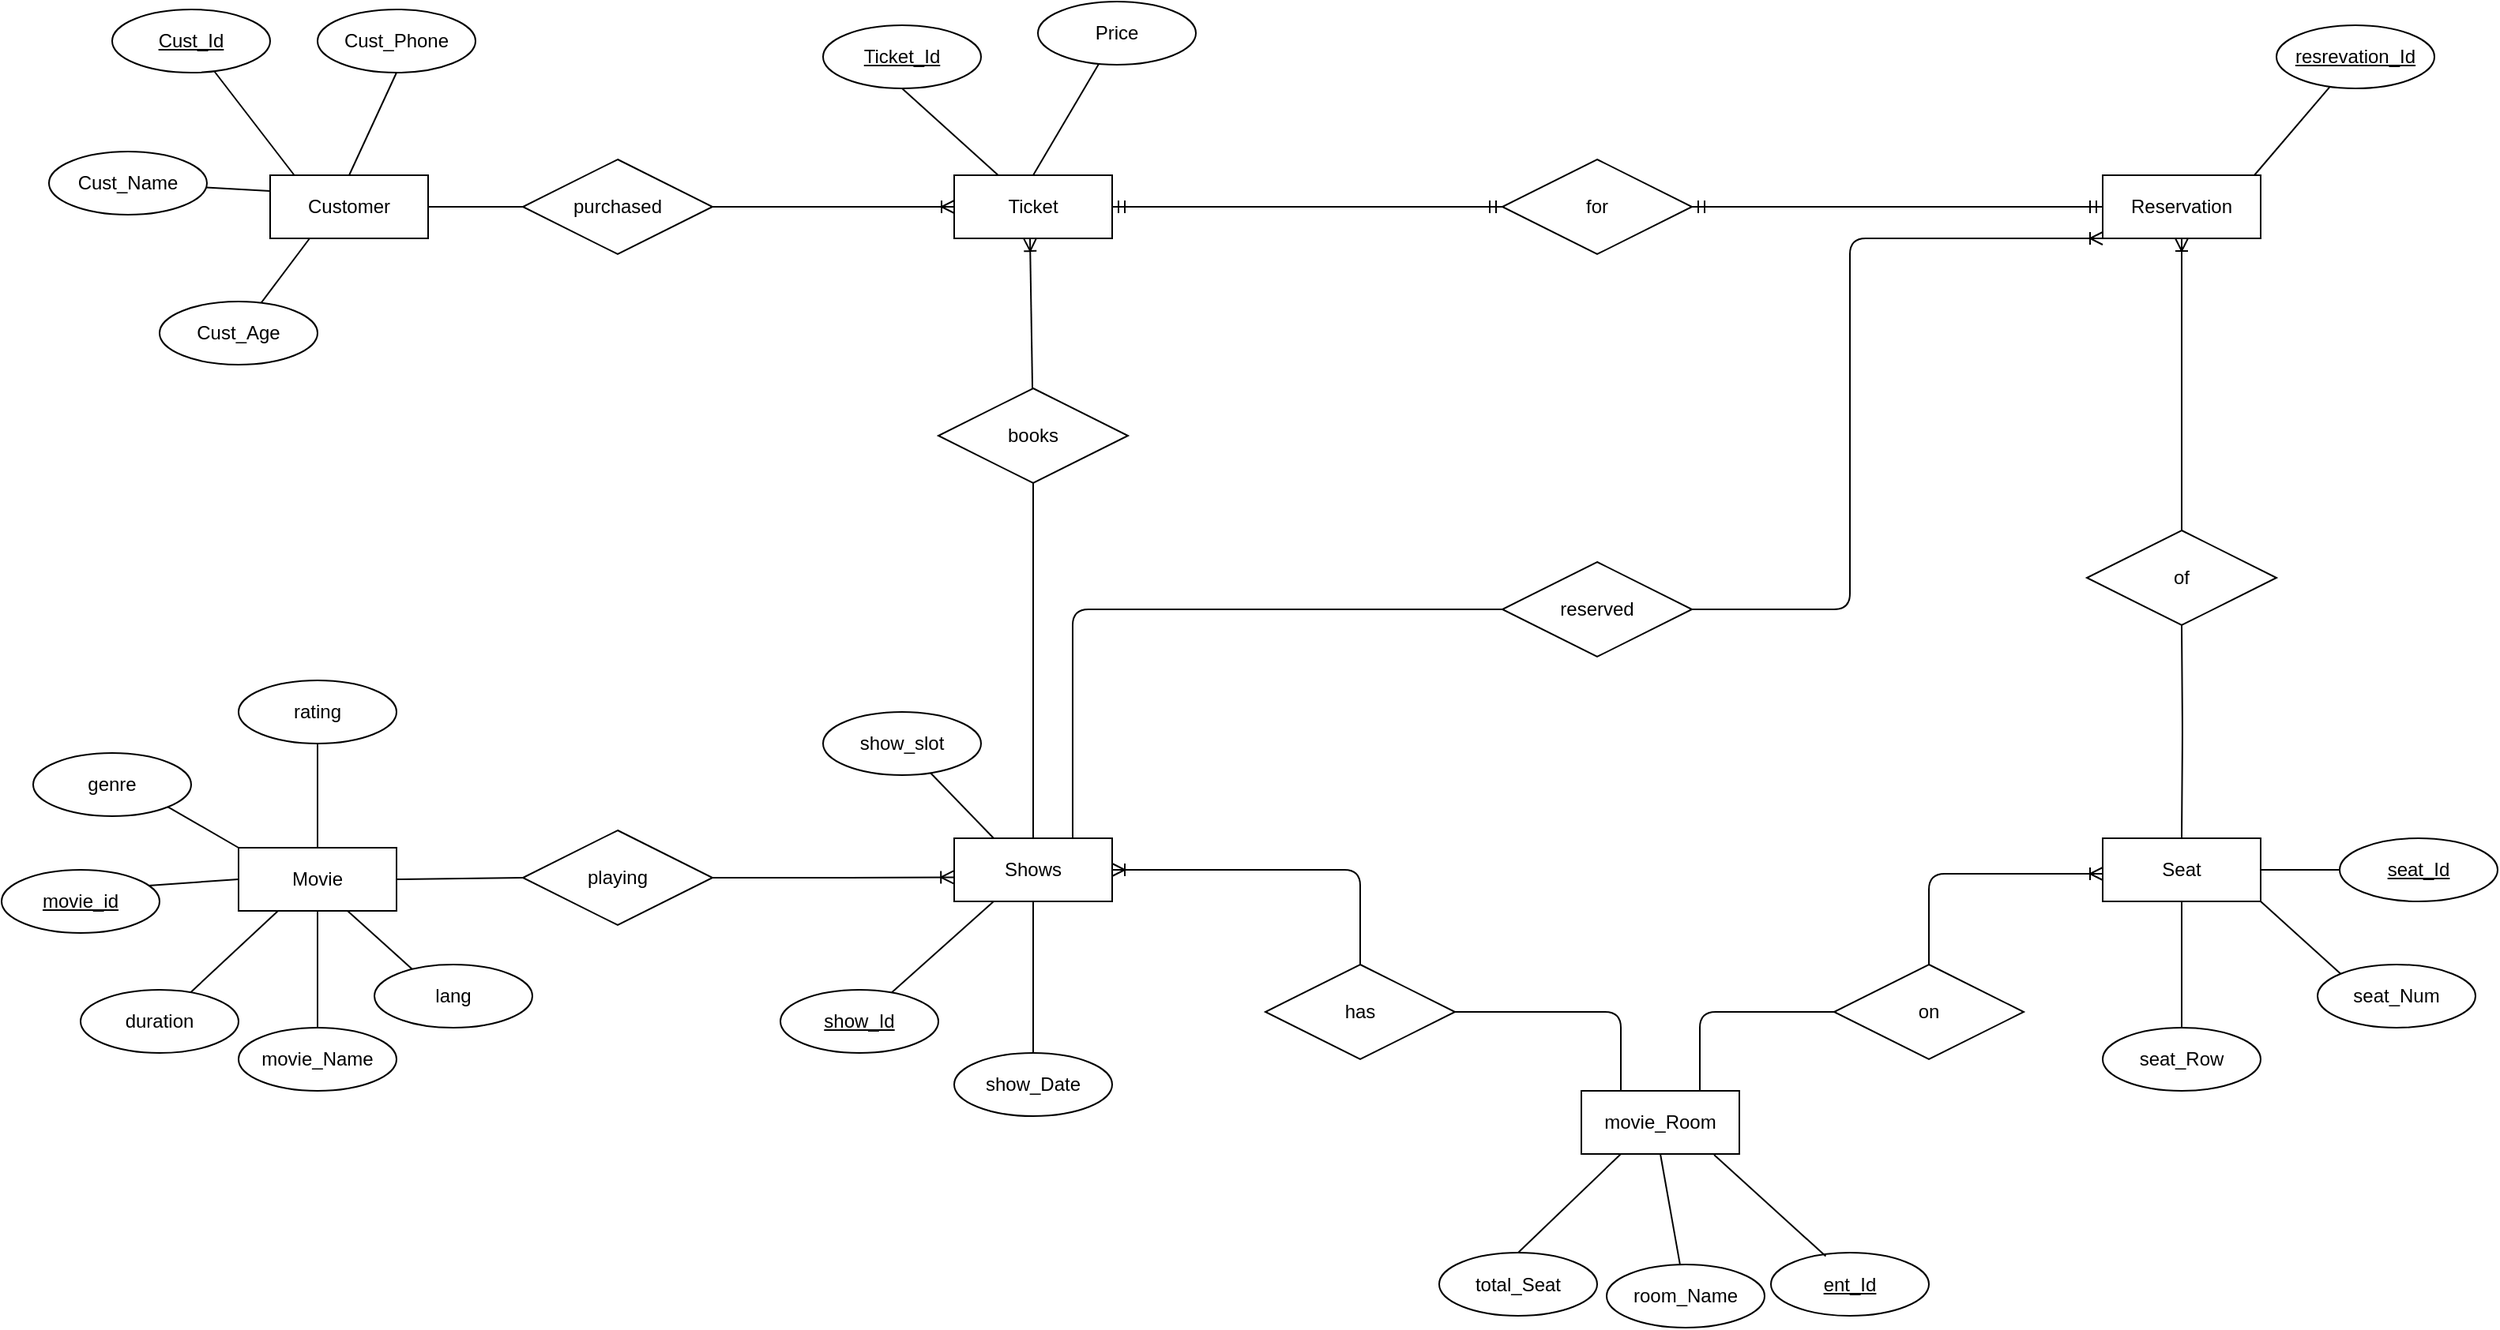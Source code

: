 <mxfile version="13.9.9" type="device"><diagram id="C5RBs43oDa-KdzZeNtuy" name="Page-1"><mxGraphModel dx="2934" dy="2156" grid="1" gridSize="10" guides="1" tooltips="1" connect="1" arrows="1" fold="1" page="1" pageScale="1" pageWidth="827" pageHeight="1169" math="0" shadow="0"><root><mxCell id="WIyWlLk6GJQsqaUBKTNV-0"/><mxCell id="WIyWlLk6GJQsqaUBKTNV-1" parent="WIyWlLk6GJQsqaUBKTNV-0"/><mxCell id="rpTrCafOeSb1Uk_IsaNt-6" value="purchased" style="shape=rhombus;perimeter=rhombusPerimeter;whiteSpace=wrap;html=1;align=center;" parent="WIyWlLk6GJQsqaUBKTNV-1" vertex="1"><mxGeometry x="64" y="-330" width="120" height="60" as="geometry"/></mxCell><mxCell id="rpTrCafOeSb1Uk_IsaNt-8" value="on" style="shape=rhombus;perimeter=rhombusPerimeter;whiteSpace=wrap;html=1;align=center;" parent="WIyWlLk6GJQsqaUBKTNV-1" vertex="1"><mxGeometry x="894" y="180" width="120" height="60" as="geometry"/></mxCell><mxCell id="rpTrCafOeSb1Uk_IsaNt-9" value="books" style="shape=rhombus;perimeter=rhombusPerimeter;whiteSpace=wrap;html=1;align=center;" parent="WIyWlLk6GJQsqaUBKTNV-1" vertex="1"><mxGeometry x="327" y="-185" width="120" height="60" as="geometry"/></mxCell><mxCell id="rpTrCafOeSb1Uk_IsaNt-10" value="of" style="shape=rhombus;perimeter=rhombusPerimeter;whiteSpace=wrap;html=1;align=center;" parent="WIyWlLk6GJQsqaUBKTNV-1" vertex="1"><mxGeometry x="1054" y="-95" width="120" height="60" as="geometry"/></mxCell><mxCell id="rpTrCafOeSb1Uk_IsaNt-12" value="has" style="shape=rhombus;perimeter=rhombusPerimeter;whiteSpace=wrap;html=1;align=center;" parent="WIyWlLk6GJQsqaUBKTNV-1" vertex="1"><mxGeometry x="534" y="180" width="120" height="60" as="geometry"/></mxCell><mxCell id="rpTrCafOeSb1Uk_IsaNt-16" value="Cust_Id" style="ellipse;whiteSpace=wrap;html=1;align=center;fontStyle=4;" parent="WIyWlLk6GJQsqaUBKTNV-1" vertex="1"><mxGeometry x="-196" y="-425" width="100" height="40" as="geometry"/></mxCell><mxCell id="rpTrCafOeSb1Uk_IsaNt-17" value="Cust_Phone" style="ellipse;whiteSpace=wrap;html=1;align=center;" parent="WIyWlLk6GJQsqaUBKTNV-1" vertex="1"><mxGeometry x="-66" y="-425" width="100" height="40" as="geometry"/></mxCell><mxCell id="rpTrCafOeSb1Uk_IsaNt-22" value="Ticket_Id" style="ellipse;whiteSpace=wrap;html=1;align=center;fontStyle=4;" parent="WIyWlLk6GJQsqaUBKTNV-1" vertex="1"><mxGeometry x="254" y="-415" width="100" height="40" as="geometry"/></mxCell><mxCell id="rpTrCafOeSb1Uk_IsaNt-23" value="Price" style="ellipse;whiteSpace=wrap;html=1;align=center;" parent="WIyWlLk6GJQsqaUBKTNV-1" vertex="1"><mxGeometry x="390" y="-430" width="100" height="40" as="geometry"/></mxCell><mxCell id="rpTrCafOeSb1Uk_IsaNt-24" value="show_Id" style="ellipse;whiteSpace=wrap;html=1;align=center;fontStyle=4;" parent="WIyWlLk6GJQsqaUBKTNV-1" vertex="1"><mxGeometry x="227" y="196" width="100" height="40" as="geometry"/></mxCell><mxCell id="rpTrCafOeSb1Uk_IsaNt-31" value="movie_id" style="ellipse;whiteSpace=wrap;html=1;align=center;fontStyle=4;" parent="WIyWlLk6GJQsqaUBKTNV-1" vertex="1"><mxGeometry x="-266" y="120" width="100" height="40" as="geometry"/></mxCell><mxCell id="rpTrCafOeSb1Uk_IsaNt-33" value="duration" style="ellipse;whiteSpace=wrap;html=1;align=center;" parent="WIyWlLk6GJQsqaUBKTNV-1" vertex="1"><mxGeometry x="-216" y="196" width="100" height="40" as="geometry"/></mxCell><mxCell id="rpTrCafOeSb1Uk_IsaNt-35" value="rating" style="ellipse;whiteSpace=wrap;html=1;align=center;" parent="WIyWlLk6GJQsqaUBKTNV-1" vertex="1"><mxGeometry x="-116" width="100" height="40" as="geometry"/></mxCell><mxCell id="rpTrCafOeSb1Uk_IsaNt-36" value="genre" style="ellipse;whiteSpace=wrap;html=1;align=center;" parent="WIyWlLk6GJQsqaUBKTNV-1" vertex="1"><mxGeometry x="-246" y="46" width="100" height="40" as="geometry"/></mxCell><mxCell id="rpTrCafOeSb1Uk_IsaNt-37" value="ent_Id" style="ellipse;whiteSpace=wrap;html=1;align=center;fontStyle=4;" parent="WIyWlLk6GJQsqaUBKTNV-1" vertex="1"><mxGeometry x="854" y="362.5" width="100" height="40" as="geometry"/></mxCell><mxCell id="rpTrCafOeSb1Uk_IsaNt-42" value="seat_Row" style="ellipse;whiteSpace=wrap;html=1;align=center;" parent="WIyWlLk6GJQsqaUBKTNV-1" vertex="1"><mxGeometry x="1064" y="220" width="100" height="40" as="geometry"/></mxCell><mxCell id="rpTrCafOeSb1Uk_IsaNt-43" value="seat_Id" style="ellipse;whiteSpace=wrap;html=1;align=center;fontStyle=4;" parent="WIyWlLk6GJQsqaUBKTNV-1" vertex="1"><mxGeometry x="1214" y="100.0" width="100" height="40" as="geometry"/></mxCell><mxCell id="rpTrCafOeSb1Uk_IsaNt-45" value="" style="endArrow=none;html=1;exitX=0.153;exitY=0;exitDx=0;exitDy=0;exitPerimeter=0;" parent="WIyWlLk6GJQsqaUBKTNV-1" source="T_Y7C41bLEncl0_mFWOe-4" target="rpTrCafOeSb1Uk_IsaNt-16" edge="1"><mxGeometry width="50" height="50" relative="1" as="geometry"><mxPoint x="-60.715" y="-317.386" as="sourcePoint"/><mxPoint x="-126" y="-340" as="targetPoint"/></mxGeometry></mxCell><mxCell id="rpTrCafOeSb1Uk_IsaNt-46" value="" style="endArrow=none;html=1;exitX=0;exitY=0.25;exitDx=0;exitDy=0;" parent="WIyWlLk6GJQsqaUBKTNV-1" source="T_Y7C41bLEncl0_mFWOe-4" target="NC3HBU6T_nw7BA21-1jr-2" edge="1"><mxGeometry width="50" height="50" relative="1" as="geometry"><mxPoint x="-71.355" y="-314.142" as="sourcePoint"/><mxPoint x="-225.717" y="-348.152" as="targetPoint"/></mxGeometry></mxCell><mxCell id="rpTrCafOeSb1Uk_IsaNt-47" value="" style="endArrow=none;html=1;entryX=0.5;entryY=1;entryDx=0;entryDy=0;exitX=0.5;exitY=0;exitDx=0;exitDy=0;" parent="WIyWlLk6GJQsqaUBKTNV-1" source="T_Y7C41bLEncl0_mFWOe-4" target="rpTrCafOeSb1Uk_IsaNt-17" edge="1"><mxGeometry width="50" height="50" relative="1" as="geometry"><mxPoint x="-46" y="-320" as="sourcePoint"/><mxPoint x="-161.349" y="-382.6" as="targetPoint"/></mxGeometry></mxCell><mxCell id="rpTrCafOeSb1Uk_IsaNt-49" value="" style="endArrow=none;html=1;exitX=0.5;exitY=0;exitDx=0;exitDy=0;" parent="WIyWlLk6GJQsqaUBKTNV-1" source="T_Y7C41bLEncl0_mFWOe-5" target="rpTrCafOeSb1Uk_IsaNt-23" edge="1"><mxGeometry width="50" height="50" relative="1" as="geometry"><mxPoint x="429" y="-320" as="sourcePoint"/><mxPoint x="444.001" y="-380.0" as="targetPoint"/></mxGeometry></mxCell><mxCell id="rpTrCafOeSb1Uk_IsaNt-50" value="" style="endArrow=none;html=1;entryX=0.5;entryY=1;entryDx=0;entryDy=0;" parent="WIyWlLk6GJQsqaUBKTNV-1" source="T_Y7C41bLEncl0_mFWOe-5" target="rpTrCafOeSb1Uk_IsaNt-22" edge="1"><mxGeometry width="50" height="50" relative="1" as="geometry"><mxPoint x="381.3" y="-307.84" as="sourcePoint"/><mxPoint x="394" y="-450.0" as="targetPoint"/></mxGeometry></mxCell><mxCell id="rpTrCafOeSb1Uk_IsaNt-52" value="" style="endArrow=none;html=1;exitX=0.5;exitY=1;exitDx=0;exitDy=0;" parent="WIyWlLk6GJQsqaUBKTNV-1" source="T_Y7C41bLEncl0_mFWOe-10" target="t3C6U31wwXxk8_DjWDiK-0" edge="1"><mxGeometry width="50" height="50" relative="1" as="geometry"><mxPoint x="734" y="285" as="sourcePoint"/><mxPoint x="787.9" y="371.94" as="targetPoint"/></mxGeometry></mxCell><mxCell id="rpTrCafOeSb1Uk_IsaNt-53" value="" style="endArrow=none;html=1;entryX=0.347;entryY=0.057;entryDx=0;entryDy=0;entryPerimeter=0;exitX=0.84;exitY=1.013;exitDx=0;exitDy=0;exitPerimeter=0;" parent="WIyWlLk6GJQsqaUBKTNV-1" source="T_Y7C41bLEncl0_mFWOe-10" target="rpTrCafOeSb1Uk_IsaNt-37" edge="1"><mxGeometry width="50" height="50" relative="1" as="geometry"><mxPoint x="784" y="258" as="sourcePoint"/><mxPoint x="798.651" y="42.4" as="targetPoint"/></mxGeometry></mxCell><mxCell id="rpTrCafOeSb1Uk_IsaNt-55" value="" style="endArrow=none;html=1;exitX=0.5;exitY=0;exitDx=0;exitDy=0;entryX=0.5;entryY=1;entryDx=0;entryDy=0;" parent="WIyWlLk6GJQsqaUBKTNV-1" source="rpTrCafOeSb1Uk_IsaNt-42" edge="1"><mxGeometry width="50" height="50" relative="1" as="geometry"><mxPoint x="1269.272" y="-267.383" as="sourcePoint"/><mxPoint x="1114" y="140.0" as="targetPoint"/></mxGeometry></mxCell><mxCell id="rpTrCafOeSb1Uk_IsaNt-56" value="" style="endArrow=none;html=1;entryX=0;entryY=0.5;entryDx=0;entryDy=0;exitX=1;exitY=0.5;exitDx=0;exitDy=0;" parent="WIyWlLk6GJQsqaUBKTNV-1" source="T_Y7C41bLEncl0_mFWOe-12" target="rpTrCafOeSb1Uk_IsaNt-43" edge="1"><mxGeometry width="50" height="50" relative="1" as="geometry"><mxPoint x="1064" y="120.0" as="sourcePoint"/><mxPoint x="1158.651" y="-342.6" as="targetPoint"/></mxGeometry></mxCell><mxCell id="rpTrCafOeSb1Uk_IsaNt-57" value="" style="endArrow=none;html=1;exitX=0.25;exitY=1;exitDx=0;exitDy=0;" parent="WIyWlLk6GJQsqaUBKTNV-1" source="T_Y7C41bLEncl0_mFWOe-8" target="rpTrCafOeSb1Uk_IsaNt-33" edge="1"><mxGeometry width="50" height="50" relative="1" as="geometry"><mxPoint x="-76" y="146.0" as="sourcePoint"/><mxPoint x="-86" y="196" as="targetPoint"/></mxGeometry></mxCell><mxCell id="rpTrCafOeSb1Uk_IsaNt-59" value="" style="endArrow=none;html=1;entryX=0.93;entryY=0.25;entryDx=0;entryDy=0;exitX=0;exitY=0.5;exitDx=0;exitDy=0;exitPerimeter=0;entryPerimeter=0;" parent="WIyWlLk6GJQsqaUBKTNV-1" source="T_Y7C41bLEncl0_mFWOe-8" target="rpTrCafOeSb1Uk_IsaNt-31" edge="1"><mxGeometry width="50" height="50" relative="1" as="geometry"><mxPoint x="-126" y="126" as="sourcePoint"/><mxPoint x="-561.349" y="-256.6" as="targetPoint"/></mxGeometry></mxCell><mxCell id="rpTrCafOeSb1Uk_IsaNt-60" value="" style="endArrow=none;html=1;entryX=1;entryY=1;entryDx=0;entryDy=0;exitX=0;exitY=0;exitDx=0;exitDy=0;" parent="WIyWlLk6GJQsqaUBKTNV-1" source="T_Y7C41bLEncl0_mFWOe-8" target="rpTrCafOeSb1Uk_IsaNt-36" edge="1"><mxGeometry width="50" height="50" relative="1" as="geometry"><mxPoint x="-105.914" y="109.974" as="sourcePoint"/><mxPoint x="-551.349" y="-246.6" as="targetPoint"/></mxGeometry></mxCell><mxCell id="rpTrCafOeSb1Uk_IsaNt-61" value="" style="endArrow=none;html=1;entryX=0.5;entryY=1;entryDx=0;entryDy=0;exitX=0.5;exitY=0;exitDx=0;exitDy=0;" parent="WIyWlLk6GJQsqaUBKTNV-1" source="T_Y7C41bLEncl0_mFWOe-8" target="rpTrCafOeSb1Uk_IsaNt-35" edge="1"><mxGeometry width="50" height="50" relative="1" as="geometry"><mxPoint x="-76" y="106" as="sourcePoint"/><mxPoint x="-541.349" y="-236.6" as="targetPoint"/></mxGeometry></mxCell><mxCell id="rpTrCafOeSb1Uk_IsaNt-62" value="" style="endArrow=none;html=1;exitX=0.25;exitY=1;exitDx=0;exitDy=0;" parent="WIyWlLk6GJQsqaUBKTNV-1" source="T_Y7C41bLEncl0_mFWOe-7" target="rpTrCafOeSb1Uk_IsaNt-24" edge="1"><mxGeometry width="50" height="50" relative="1" as="geometry"><mxPoint x="391" y="130.0" as="sourcePoint"/><mxPoint x="-254.349" y="32.4" as="targetPoint"/></mxGeometry></mxCell><mxCell id="rpTrCafOeSb1Uk_IsaNt-63" value="" style="endArrow=none;html=1;entryX=0.5;entryY=0;entryDx=0;entryDy=0;" parent="WIyWlLk6GJQsqaUBKTNV-1" source="T_Y7C41bLEncl0_mFWOe-7" target="otkNIItFT0Qgt-lmTsRk-0" edge="1"><mxGeometry width="50" height="50" relative="1" as="geometry"><mxPoint x="441" y="150.0" as="sourcePoint"/><mxPoint x="387" y="220" as="targetPoint"/></mxGeometry></mxCell><mxCell id="T_Y7C41bLEncl0_mFWOe-4" value="Customer" style="whiteSpace=wrap;html=1;align=center;" parent="WIyWlLk6GJQsqaUBKTNV-1" vertex="1"><mxGeometry x="-96" y="-320" width="100" height="40" as="geometry"/></mxCell><mxCell id="T_Y7C41bLEncl0_mFWOe-5" value="Ticket" style="whiteSpace=wrap;html=1;align=center;" parent="WIyWlLk6GJQsqaUBKTNV-1" vertex="1"><mxGeometry x="337" y="-320" width="100" height="40" as="geometry"/></mxCell><mxCell id="T_Y7C41bLEncl0_mFWOe-7" value="Shows" style="whiteSpace=wrap;html=1;align=center;" parent="WIyWlLk6GJQsqaUBKTNV-1" vertex="1"><mxGeometry x="337" y="100" width="100" height="40" as="geometry"/></mxCell><mxCell id="T_Y7C41bLEncl0_mFWOe-8" value="Movie" style="whiteSpace=wrap;html=1;align=center;" parent="WIyWlLk6GJQsqaUBKTNV-1" vertex="1"><mxGeometry x="-116" y="106" width="100" height="40" as="geometry"/></mxCell><mxCell id="T_Y7C41bLEncl0_mFWOe-10" value="movie_Room" style="whiteSpace=wrap;html=1;align=center;" parent="WIyWlLk6GJQsqaUBKTNV-1" vertex="1"><mxGeometry x="734" y="260" width="100" height="40" as="geometry"/></mxCell><mxCell id="T_Y7C41bLEncl0_mFWOe-12" value="Seat" style="whiteSpace=wrap;html=1;align=center;" parent="WIyWlLk6GJQsqaUBKTNV-1" vertex="1"><mxGeometry x="1064" y="100.0" width="100" height="40" as="geometry"/></mxCell><mxCell id="T_Y7C41bLEncl0_mFWOe-20" value="" style="endArrow=none;html=1;exitX=0.25;exitY=1;exitDx=0;exitDy=0;entryX=0.5;entryY=0;entryDx=0;entryDy=0;" parent="WIyWlLk6GJQsqaUBKTNV-1" source="T_Y7C41bLEncl0_mFWOe-10" target="T_Y7C41bLEncl0_mFWOe-21" edge="1"><mxGeometry width="50" height="50" relative="1" as="geometry"><mxPoint x="734" y="290" as="sourcePoint"/><mxPoint x="652" y="295" as="targetPoint"/></mxGeometry></mxCell><mxCell id="T_Y7C41bLEncl0_mFWOe-21" value="total_Seat" style="ellipse;whiteSpace=wrap;html=1;align=center;" parent="WIyWlLk6GJQsqaUBKTNV-1" vertex="1"><mxGeometry x="644" y="362.5" width="100" height="40" as="geometry"/></mxCell><mxCell id="NC3HBU6T_nw7BA21-1jr-2" value="Cust_Name" style="ellipse;whiteSpace=wrap;html=1;align=center;" parent="WIyWlLk6GJQsqaUBKTNV-1" vertex="1"><mxGeometry x="-236" y="-335" width="100" height="40" as="geometry"/></mxCell><mxCell id="cqNdI_gBDllx-gK_nrfC-5" style="edgeStyle=orthogonalEdgeStyle;rounded=0;orthogonalLoop=1;jettySize=auto;html=1;exitX=0.5;exitY=1;exitDx=0;exitDy=0;" parent="WIyWlLk6GJQsqaUBKTNV-1" edge="1"><mxGeometry relative="1" as="geometry"><mxPoint x="154" y="270" as="sourcePoint"/><mxPoint x="154" y="270" as="targetPoint"/></mxGeometry></mxCell><mxCell id="cqNdI_gBDllx-gK_nrfC-9" value="show_slot" style="ellipse;whiteSpace=wrap;html=1;align=center;" parent="WIyWlLk6GJQsqaUBKTNV-1" vertex="1"><mxGeometry x="254" y="20" width="100" height="40" as="geometry"/></mxCell><mxCell id="cqNdI_gBDllx-gK_nrfC-10" value="" style="endArrow=none;html=1;exitX=0.25;exitY=0;exitDx=0;exitDy=0;" parent="WIyWlLk6GJQsqaUBKTNV-1" source="T_Y7C41bLEncl0_mFWOe-7" target="cqNdI_gBDllx-gK_nrfC-9" edge="1"><mxGeometry width="50" height="50" relative="1" as="geometry"><mxPoint x="411" y="110" as="sourcePoint"/><mxPoint x="491" y="61" as="targetPoint"/></mxGeometry></mxCell><mxCell id="eyCazPOt2PZTfORF4oaA-2" value="" style="endArrow=none;html=1;" parent="WIyWlLk6GJQsqaUBKTNV-1" source="eyCazPOt2PZTfORF4oaA-37" edge="1"><mxGeometry width="50" height="50" relative="1" as="geometry"><mxPoint x="1114" y="-375" as="sourcePoint"/><mxPoint x="1160" y="-320" as="targetPoint"/></mxGeometry></mxCell><mxCell id="eyCazPOt2PZTfORF4oaA-4" value="Reservation" style="whiteSpace=wrap;html=1;align=center;" parent="WIyWlLk6GJQsqaUBKTNV-1" vertex="1"><mxGeometry x="1064" y="-320" width="100" height="40" as="geometry"/></mxCell><mxCell id="eyCazPOt2PZTfORF4oaA-5" style="edgeStyle=orthogonalEdgeStyle;rounded=0;orthogonalLoop=1;jettySize=auto;html=1;exitX=0.5;exitY=1;exitDx=0;exitDy=0;" parent="WIyWlLk6GJQsqaUBKTNV-1" edge="1"><mxGeometry relative="1" as="geometry"><mxPoint x="154" y="270" as="sourcePoint"/><mxPoint x="154" y="270" as="targetPoint"/></mxGeometry></mxCell><mxCell id="eyCazPOt2PZTfORF4oaA-7" value="" style="edgeStyle=orthogonalEdgeStyle;fontSize=12;html=1;endArrow=ERoneToMany;entryX=0;entryY=0.5;entryDx=0;entryDy=0;exitX=1;exitY=0.5;exitDx=0;exitDy=0;" parent="WIyWlLk6GJQsqaUBKTNV-1" source="rpTrCafOeSb1Uk_IsaNt-6" target="T_Y7C41bLEncl0_mFWOe-5" edge="1"><mxGeometry width="100" height="100" relative="1" as="geometry"><mxPoint x="-56" y="-290" as="sourcePoint"/><mxPoint x="138.0" y="-290" as="targetPoint"/></mxGeometry></mxCell><mxCell id="eyCazPOt2PZTfORF4oaA-8" value="" style="edgeStyle=orthogonalEdgeStyle;fontSize=12;html=1;endArrow=ERmandOne;startArrow=ERmandOne;entryX=0;entryY=0.5;entryDx=0;entryDy=0;exitX=1;exitY=0.5;exitDx=0;exitDy=0;" parent="WIyWlLk6GJQsqaUBKTNV-1" source="eyCazPOt2PZTfORF4oaA-9" target="eyCazPOt2PZTfORF4oaA-4" edge="1"><mxGeometry width="100" height="100" relative="1" as="geometry"><mxPoint x="939" y="-300" as="sourcePoint"/><mxPoint x="914" y="-395" as="targetPoint"/></mxGeometry></mxCell><mxCell id="eyCazPOt2PZTfORF4oaA-9" value="for" style="shape=rhombus;perimeter=rhombusPerimeter;whiteSpace=wrap;html=1;align=center;" parent="WIyWlLk6GJQsqaUBKTNV-1" vertex="1"><mxGeometry x="684" y="-330" width="120" height="60" as="geometry"/></mxCell><mxCell id="eyCazPOt2PZTfORF4oaA-10" value="" style="edgeStyle=orthogonalEdgeStyle;fontSize=12;html=1;endArrow=ERmandOne;startArrow=ERmandOne;exitX=1;exitY=0.5;exitDx=0;exitDy=0;entryX=0;entryY=0.5;entryDx=0;entryDy=0;" parent="WIyWlLk6GJQsqaUBKTNV-1" source="T_Y7C41bLEncl0_mFWOe-5" target="eyCazPOt2PZTfORF4oaA-9" edge="1"><mxGeometry width="100" height="100" relative="1" as="geometry"><mxPoint x="807" y="-290" as="sourcePoint"/><mxPoint x="677" y="-300" as="targetPoint"/></mxGeometry></mxCell><mxCell id="eyCazPOt2PZTfORF4oaA-11" value="" style="edgeStyle=orthogonalEdgeStyle;fontSize=12;html=1;endArrow=ERoneToMany;entryX=0.5;entryY=1;entryDx=0;entryDy=0;exitX=0.5;exitY=0;exitDx=0;exitDy=0;" parent="WIyWlLk6GJQsqaUBKTNV-1" source="rpTrCafOeSb1Uk_IsaNt-10" target="eyCazPOt2PZTfORF4oaA-4" edge="1"><mxGeometry width="100" height="100" relative="1" as="geometry"><mxPoint x="1114" y="-85" as="sourcePoint"/><mxPoint x="1024" y="-155" as="targetPoint"/></mxGeometry></mxCell><mxCell id="eyCazPOt2PZTfORF4oaA-13" value="" style="edgeStyle=orthogonalEdgeStyle;fontSize=12;html=1;endArrow=ERoneToMany;exitX=0.5;exitY=0;exitDx=0;exitDy=0;entryX=0.5;entryY=1;entryDx=0;entryDy=0;" parent="WIyWlLk6GJQsqaUBKTNV-1" source="rpTrCafOeSb1Uk_IsaNt-8" edge="1"><mxGeometry width="100" height="100" relative="1" as="geometry"><mxPoint x="1064" y="257.5" as="sourcePoint"/><mxPoint x="1064" y="122.5" as="targetPoint"/><Array as="points"><mxPoint x="954" y="123"/></Array></mxGeometry></mxCell><mxCell id="eyCazPOt2PZTfORF4oaA-15" value="" style="fontSize=12;html=1;endArrow=ERoneToMany;" parent="WIyWlLk6GJQsqaUBKTNV-1" source="rpTrCafOeSb1Uk_IsaNt-9" edge="1"><mxGeometry width="100" height="100" relative="1" as="geometry"><mxPoint x="569.0" y="212.5" as="sourcePoint"/><mxPoint x="385" y="-280" as="targetPoint"/></mxGeometry></mxCell><mxCell id="eyCazPOt2PZTfORF4oaA-18" value="" style="edgeStyle=orthogonalEdgeStyle;fontSize=12;html=1;endArrow=ERoneToMany;entryX=1;entryY=0.5;entryDx=0;entryDy=0;exitX=0.5;exitY=0;exitDx=0;exitDy=0;" parent="WIyWlLk6GJQsqaUBKTNV-1" source="rpTrCafOeSb1Uk_IsaNt-12" target="T_Y7C41bLEncl0_mFWOe-7" edge="1"><mxGeometry width="100" height="100" relative="1" as="geometry"><mxPoint x="494" y="232.5" as="sourcePoint"/><mxPoint x="404" y="130" as="targetPoint"/><Array as="points"><mxPoint x="594" y="120"/></Array></mxGeometry></mxCell><mxCell id="eyCazPOt2PZTfORF4oaA-19" value="playing" style="shape=rhombus;perimeter=rhombusPerimeter;whiteSpace=wrap;html=1;align=center;" parent="WIyWlLk6GJQsqaUBKTNV-1" vertex="1"><mxGeometry x="64" y="95" width="120" height="60" as="geometry"/></mxCell><mxCell id="eyCazPOt2PZTfORF4oaA-20" value="" style="edgeStyle=orthogonalEdgeStyle;fontSize=12;html=1;endArrow=ERoneToMany;entryX=-0.004;entryY=0.618;entryDx=0;entryDy=0;entryPerimeter=0;" parent="WIyWlLk6GJQsqaUBKTNV-1" source="eyCazPOt2PZTfORF4oaA-19" target="T_Y7C41bLEncl0_mFWOe-7" edge="1"><mxGeometry width="100" height="100" relative="1" as="geometry"><mxPoint x="584" y="140.0" as="sourcePoint"/><mxPoint x="451" y="140.0" as="targetPoint"/></mxGeometry></mxCell><mxCell id="eyCazPOt2PZTfORF4oaA-22" value="reserved" style="shape=rhombus;perimeter=rhombusPerimeter;whiteSpace=wrap;html=1;align=center;" parent="WIyWlLk6GJQsqaUBKTNV-1" vertex="1"><mxGeometry x="684" y="-75" width="120" height="60" as="geometry"/></mxCell><mxCell id="eyCazPOt2PZTfORF4oaA-23" value="" style="fontSize=12;html=1;endArrow=ERoneToMany;exitX=1;exitY=0.5;exitDx=0;exitDy=0;entryX=0;entryY=1;entryDx=0;entryDy=0;edgeStyle=orthogonalEdgeStyle;" parent="WIyWlLk6GJQsqaUBKTNV-1" source="eyCazPOt2PZTfORF4oaA-22" target="eyCazPOt2PZTfORF4oaA-4" edge="1"><mxGeometry width="100" height="100" relative="1" as="geometry"><mxPoint x="874.0" y="133" as="sourcePoint"/><mxPoint x="1074.0" y="132.5" as="targetPoint"/><Array as="points"><mxPoint x="904" y="-45"/><mxPoint x="904" y="-280"/></Array></mxGeometry></mxCell><mxCell id="eyCazPOt2PZTfORF4oaA-27" value="Cust_Age" style="ellipse;whiteSpace=wrap;html=1;align=center;" parent="WIyWlLk6GJQsqaUBKTNV-1" vertex="1"><mxGeometry x="-166" y="-240" width="100" height="40" as="geometry"/></mxCell><mxCell id="eyCazPOt2PZTfORF4oaA-28" value="" style="endArrow=none;html=1;entryX=0.25;entryY=1;entryDx=0;entryDy=0;" parent="WIyWlLk6GJQsqaUBKTNV-1" source="eyCazPOt2PZTfORF4oaA-27" target="T_Y7C41bLEncl0_mFWOe-4" edge="1"><mxGeometry width="50" height="50" relative="1" as="geometry"><mxPoint x="-36" y="-310.0" as="sourcePoint"/><mxPoint x="-6" y="-375.0" as="targetPoint"/></mxGeometry></mxCell><mxCell id="eyCazPOt2PZTfORF4oaA-29" value="seat_Num" style="ellipse;whiteSpace=wrap;html=1;align=center;" parent="WIyWlLk6GJQsqaUBKTNV-1" vertex="1"><mxGeometry x="1200" y="180" width="100" height="40" as="geometry"/></mxCell><mxCell id="eyCazPOt2PZTfORF4oaA-30" value="" style="endArrow=none;html=1;exitX=0;exitY=0;exitDx=0;exitDy=0;entryX=1;entryY=1;entryDx=0;entryDy=0;" parent="WIyWlLk6GJQsqaUBKTNV-1" source="eyCazPOt2PZTfORF4oaA-29" target="T_Y7C41bLEncl0_mFWOe-12" edge="1"><mxGeometry width="50" height="50" relative="1" as="geometry"><mxPoint x="1124" y="200" as="sourcePoint"/><mxPoint x="1124" y="150" as="targetPoint"/></mxGeometry></mxCell><mxCell id="eyCazPOt2PZTfORF4oaA-37" value="resrevation_Id" style="ellipse;whiteSpace=wrap;html=1;align=center;fontStyle=4;" parent="WIyWlLk6GJQsqaUBKTNV-1" vertex="1"><mxGeometry x="1174" y="-415" width="100" height="40" as="geometry"/></mxCell><mxCell id="t3C6U31wwXxk8_DjWDiK-0" value="room_Name" style="ellipse;whiteSpace=wrap;html=1;align=center;" parent="WIyWlLk6GJQsqaUBKTNV-1" vertex="1"><mxGeometry x="750" y="370" width="100" height="40" as="geometry"/></mxCell><mxCell id="pnGELG4HGICWvJJJaA0t-0" value="" style="endArrow=none;html=1;exitX=1;exitY=0.5;exitDx=0;exitDy=0;entryX=0;entryY=0.5;entryDx=0;entryDy=0;" parent="WIyWlLk6GJQsqaUBKTNV-1" source="T_Y7C41bLEncl0_mFWOe-4" target="rpTrCafOeSb1Uk_IsaNt-6" edge="1"><mxGeometry width="50" height="50" relative="1" as="geometry"><mxPoint x="40" y="-210" as="sourcePoint"/><mxPoint x="90" y="-260" as="targetPoint"/></mxGeometry></mxCell><mxCell id="pnGELG4HGICWvJJJaA0t-2" value="" style="endArrow=none;html=1;entryX=0.5;entryY=1;entryDx=0;entryDy=0;exitX=0.5;exitY=0;exitDx=0;exitDy=0;" parent="WIyWlLk6GJQsqaUBKTNV-1" source="T_Y7C41bLEncl0_mFWOe-7" target="rpTrCafOeSb1Uk_IsaNt-9" edge="1"><mxGeometry width="50" height="50" relative="1" as="geometry"><mxPoint x="380" y="-20" as="sourcePoint"/><mxPoint x="74" y="-290" as="targetPoint"/></mxGeometry></mxCell><mxCell id="pnGELG4HGICWvJJJaA0t-3" value="" style="endArrow=none;html=1;exitX=0.75;exitY=0;exitDx=0;exitDy=0;entryX=0;entryY=0.5;entryDx=0;entryDy=0;edgeStyle=orthogonalEdgeStyle;" parent="WIyWlLk6GJQsqaUBKTNV-1" source="T_Y7C41bLEncl0_mFWOe-7" target="eyCazPOt2PZTfORF4oaA-22" edge="1"><mxGeometry width="50" height="50" relative="1" as="geometry"><mxPoint x="24" y="-280" as="sourcePoint"/><mxPoint x="84" y="-280" as="targetPoint"/></mxGeometry></mxCell><mxCell id="pnGELG4HGICWvJJJaA0t-4" value="" style="endArrow=none;html=1;exitX=1;exitY=0.5;exitDx=0;exitDy=0;entryX=0;entryY=0.5;entryDx=0;entryDy=0;" parent="WIyWlLk6GJQsqaUBKTNV-1" source="T_Y7C41bLEncl0_mFWOe-8" target="eyCazPOt2PZTfORF4oaA-19" edge="1"><mxGeometry width="50" height="50" relative="1" as="geometry"><mxPoint x="34" y="35" as="sourcePoint"/><mxPoint x="94" y="35" as="targetPoint"/></mxGeometry></mxCell><mxCell id="pnGELG4HGICWvJJJaA0t-5" value="" style="endArrow=none;html=1;exitX=0.25;exitY=0;exitDx=0;exitDy=0;entryX=1;entryY=0.5;entryDx=0;entryDy=0;edgeStyle=orthogonalEdgeStyle;" parent="WIyWlLk6GJQsqaUBKTNV-1" source="T_Y7C41bLEncl0_mFWOe-10" target="rpTrCafOeSb1Uk_IsaNt-12" edge="1"><mxGeometry width="50" height="50" relative="1" as="geometry"><mxPoint x="670" y="170" as="sourcePoint"/><mxPoint x="650" y="140" as="targetPoint"/></mxGeometry></mxCell><mxCell id="pnGELG4HGICWvJJJaA0t-6" value="" style="endArrow=none;html=1;exitX=0.75;exitY=0;exitDx=0;exitDy=0;entryX=0;entryY=0.5;entryDx=0;entryDy=0;edgeStyle=orthogonalEdgeStyle;" parent="WIyWlLk6GJQsqaUBKTNV-1" source="T_Y7C41bLEncl0_mFWOe-10" target="rpTrCafOeSb1Uk_IsaNt-8" edge="1"><mxGeometry width="50" height="50" relative="1" as="geometry"><mxPoint x="690" y="80" as="sourcePoint"/><mxPoint x="750" y="80" as="targetPoint"/></mxGeometry></mxCell><mxCell id="pnGELG4HGICWvJJJaA0t-7" value="" style="endArrow=none;html=1;edgeStyle=orthogonalEdgeStyle;" parent="WIyWlLk6GJQsqaUBKTNV-1" target="rpTrCafOeSb1Uk_IsaNt-10" edge="1"><mxGeometry width="50" height="50" relative="1" as="geometry"><mxPoint x="1114" y="100" as="sourcePoint"/><mxPoint x="904" y="220" as="targetPoint"/></mxGeometry></mxCell><mxCell id="Rkxfn1S3mXqYNpzMFDtx-0" value="movie_Name" style="ellipse;whiteSpace=wrap;html=1;align=center;" parent="WIyWlLk6GJQsqaUBKTNV-1" vertex="1"><mxGeometry x="-116" y="220" width="100" height="40" as="geometry"/></mxCell><mxCell id="Rkxfn1S3mXqYNpzMFDtx-1" value="" style="endArrow=none;html=1;exitX=0.5;exitY=1;exitDx=0;exitDy=0;" parent="WIyWlLk6GJQsqaUBKTNV-1" source="T_Y7C41bLEncl0_mFWOe-8" target="Rkxfn1S3mXqYNpzMFDtx-0" edge="1"><mxGeometry width="50" height="50" relative="1" as="geometry"><mxPoint x="-65" y="157" as="sourcePoint"/><mxPoint x="-176" y="190" as="targetPoint"/></mxGeometry></mxCell><mxCell id="Rkxfn1S3mXqYNpzMFDtx-2" value="lang" style="ellipse;whiteSpace=wrap;html=1;align=center;" parent="WIyWlLk6GJQsqaUBKTNV-1" vertex="1"><mxGeometry x="-30" y="180" width="100" height="40" as="geometry"/></mxCell><mxCell id="Rkxfn1S3mXqYNpzMFDtx-3" value="" style="endArrow=none;html=1;exitX=0.69;exitY=1;exitDx=0;exitDy=0;exitPerimeter=0;entryX=0.24;entryY=0.075;entryDx=0;entryDy=0;entryPerimeter=0;" parent="WIyWlLk6GJQsqaUBKTNV-1" source="T_Y7C41bLEncl0_mFWOe-8" target="Rkxfn1S3mXqYNpzMFDtx-2" edge="1"><mxGeometry width="50" height="50" relative="1" as="geometry"><mxPoint x="-56" y="156" as="sourcePoint"/><mxPoint x="-56" y="230" as="targetPoint"/></mxGeometry></mxCell><mxCell id="otkNIItFT0Qgt-lmTsRk-0" value="show_Date" style="ellipse;whiteSpace=wrap;html=1;align=center;" vertex="1" parent="WIyWlLk6GJQsqaUBKTNV-1"><mxGeometry x="337" y="236" width="100" height="40" as="geometry"/></mxCell></root></mxGraphModel></diagram></mxfile>